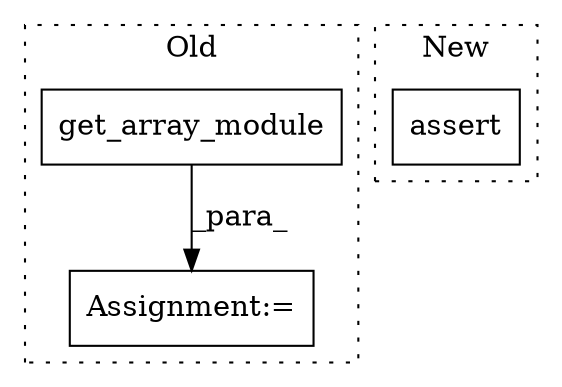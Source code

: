digraph G {
subgraph cluster0 {
1 [label="get_array_module" a="32" s="2116,2140" l="17,1" shape="box"];
3 [label="Assignment:=" a="7" s="2110" l="1" shape="box"];
label = "Old";
style="dotted";
}
subgraph cluster1 {
2 [label="assert" a="32" s="2120,2160" l="17,1" shape="box"];
label = "New";
style="dotted";
}
1 -> 3 [label="_para_"];
}
